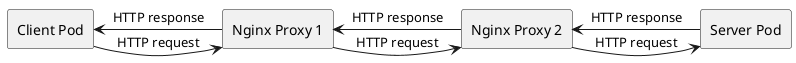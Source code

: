 @startuml
rectangle "Client Pod" as client
rectangle "Nginx Proxy 1" as proxy1
rectangle "Nginx Proxy 2" as proxy2
rectangle "Server Pod" as server

client -right-> proxy1 : HTTP request
proxy1 -right-> proxy2 : HTTP request
proxy2 -right-> server : HTTP request
server -left-> proxy2 : HTTP response
proxy2 -left-> proxy1 : HTTP response
proxy1 -left-> client : HTTP response
@enduml

